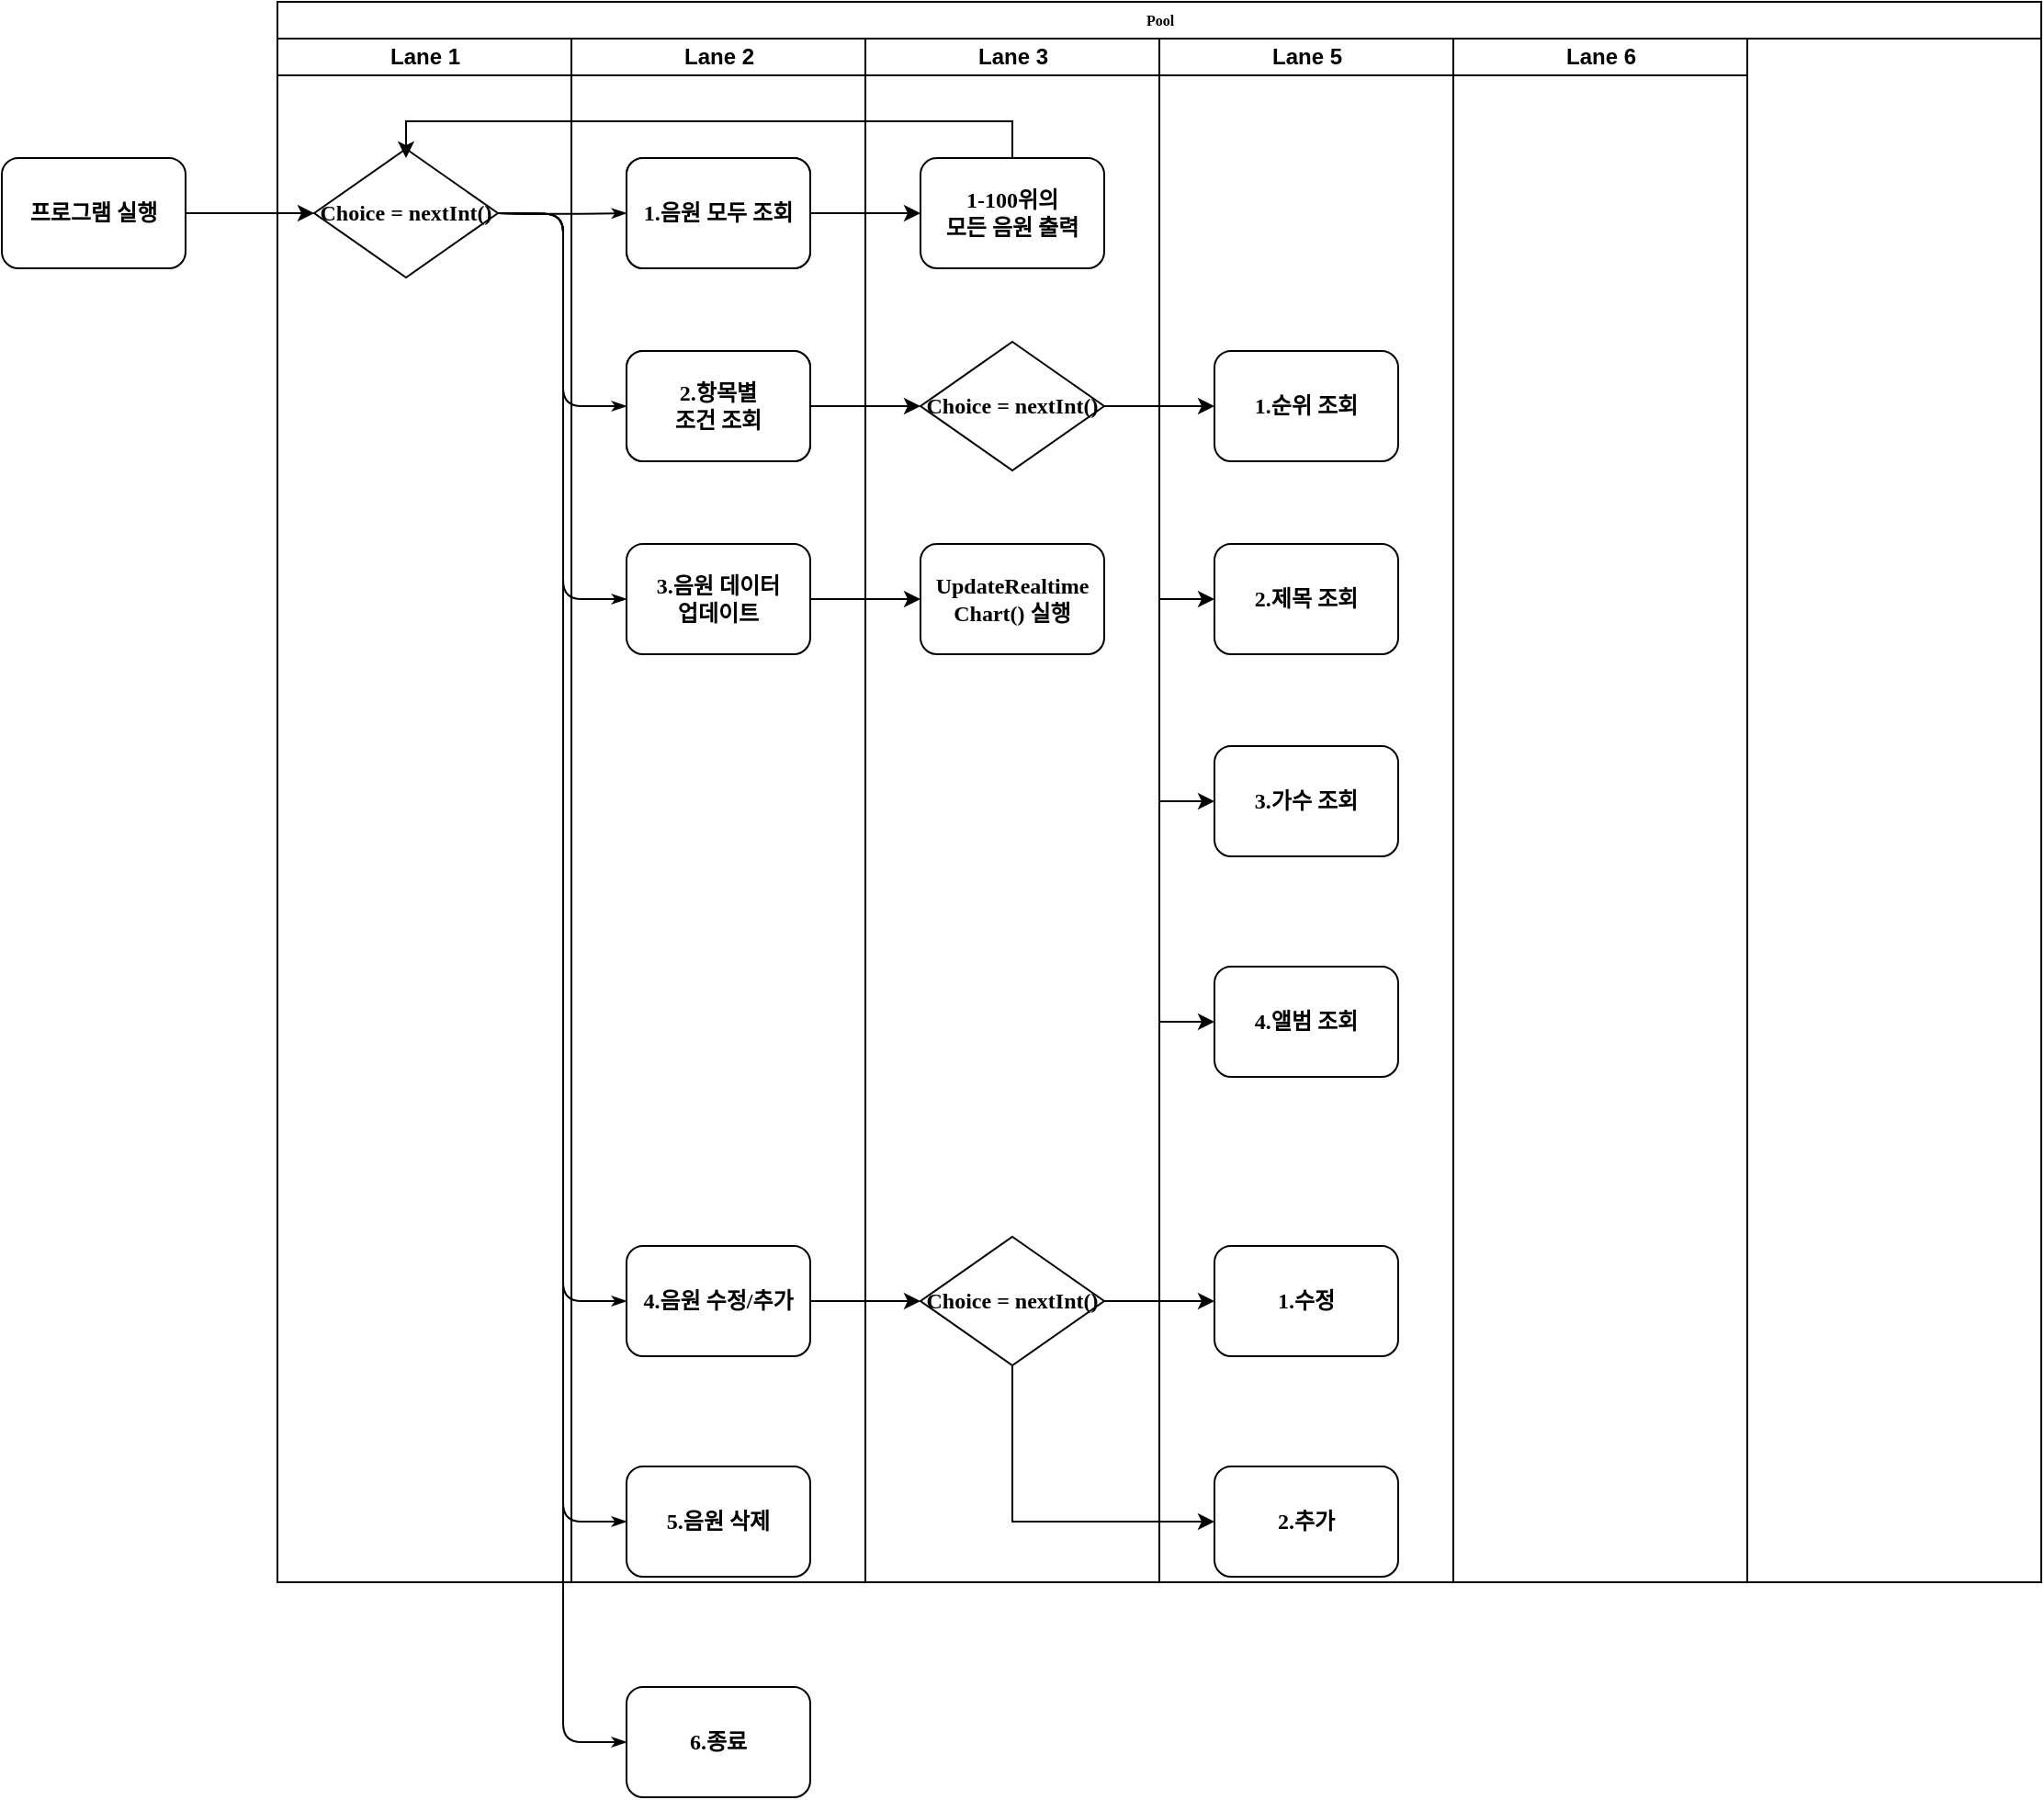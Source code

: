 <mxfile version="14.9.7" type="github">
  <diagram name="Page-1" id="74e2e168-ea6b-b213-b513-2b3c1d86103e">
    <mxGraphModel dx="2088" dy="579" grid="1" gridSize="10" guides="1" tooltips="1" connect="1" arrows="1" fold="1" page="1" pageScale="1" pageWidth="1100" pageHeight="850" background="none" math="0" shadow="0">
      <root>
        <mxCell id="0" />
        <mxCell id="1" parent="0" />
        <mxCell id="77e6c97f196da883-1" value="Pool" style="swimlane;html=1;childLayout=stackLayout;startSize=20;rounded=0;shadow=0;labelBackgroundColor=none;strokeWidth=1;fontFamily=Verdana;fontSize=8;align=center;" parent="1" vertex="1">
          <mxGeometry x="70" y="40" width="960" height="860" as="geometry" />
        </mxCell>
        <mxCell id="77e6c97f196da883-2" value="Lane 1" style="swimlane;html=1;startSize=20;" parent="77e6c97f196da883-1" vertex="1">
          <mxGeometry y="20" width="160" height="840" as="geometry" />
        </mxCell>
        <mxCell id="9NMVDVhpX8mVXEBChKjN-27" value="&lt;span style=&quot;font-size: 12px ; font-weight: 700&quot;&gt;Choice = nextInt()&lt;/span&gt;" style="rhombus;whiteSpace=wrap;html=1;rounded=0;shadow=0;labelBackgroundColor=none;strokeWidth=1;fontFamily=Verdana;fontSize=8;align=center;" vertex="1" parent="77e6c97f196da883-2">
          <mxGeometry x="20" y="60" width="100" height="70" as="geometry" />
        </mxCell>
        <mxCell id="77e6c97f196da883-26" style="edgeStyle=orthogonalEdgeStyle;rounded=1;html=1;labelBackgroundColor=none;startArrow=none;startFill=0;startSize=5;endArrow=classicThin;endFill=1;endSize=5;jettySize=auto;orthogonalLoop=1;strokeWidth=1;fontFamily=Verdana;fontSize=8;entryX=0;entryY=0.5;entryDx=0;entryDy=0;" parent="77e6c97f196da883-1" target="9NMVDVhpX8mVXEBChKjN-1" edge="1">
          <mxGeometry relative="1" as="geometry">
            <mxPoint x="120" y="115" as="sourcePoint" />
          </mxGeometry>
        </mxCell>
        <mxCell id="77e6c97f196da883-3" value="Lane 2" style="swimlane;html=1;startSize=20;" parent="77e6c97f196da883-1" vertex="1">
          <mxGeometry x="160" y="20" width="160" height="840" as="geometry" />
        </mxCell>
        <mxCell id="77e6c97f196da883-11" value="&lt;span style=&quot;font-size: 12px;&quot;&gt;1.음원 모두 조회&lt;/span&gt;" style="rounded=1;whiteSpace=wrap;html=1;shadow=0;labelBackgroundColor=none;strokeWidth=1;fontFamily=Verdana;fontSize=12;align=center;fontStyle=1" parent="77e6c97f196da883-3" vertex="1">
          <mxGeometry x="30" y="65" width="100" height="60" as="geometry" />
        </mxCell>
        <mxCell id="9NMVDVhpX8mVXEBChKjN-1" value="&lt;span style=&quot;font-size: 12px&quot;&gt;2.항목별 &lt;br&gt;조건 조회&lt;/span&gt;" style="rounded=1;whiteSpace=wrap;html=1;shadow=0;labelBackgroundColor=none;strokeWidth=1;fontFamily=Verdana;fontSize=12;align=center;fontStyle=1" vertex="1" parent="77e6c97f196da883-3">
          <mxGeometry x="30" y="170" width="100" height="60" as="geometry" />
        </mxCell>
        <mxCell id="9NMVDVhpX8mVXEBChKjN-2" value="&lt;span style=&quot;font-size: 12px&quot;&gt;3.음원 데이터 &lt;br&gt;업데이트&lt;/span&gt;" style="rounded=1;whiteSpace=wrap;html=1;shadow=0;labelBackgroundColor=none;strokeWidth=1;fontFamily=Verdana;fontSize=12;align=center;fontStyle=1" vertex="1" parent="77e6c97f196da883-3">
          <mxGeometry x="30" y="275" width="100" height="60" as="geometry" />
        </mxCell>
        <mxCell id="9NMVDVhpX8mVXEBChKjN-32" value="&lt;span style=&quot;font-size: 12px;&quot;&gt;1.음원 모두 조회&lt;/span&gt;" style="rounded=1;whiteSpace=wrap;html=1;shadow=0;labelBackgroundColor=none;strokeWidth=1;fontFamily=Verdana;fontSize=12;align=center;fontStyle=1" vertex="1" parent="77e6c97f196da883-3">
          <mxGeometry x="30" y="65" width="100" height="60" as="geometry" />
        </mxCell>
        <mxCell id="9NMVDVhpX8mVXEBChKjN-33" value="&lt;span style=&quot;font-size: 12px&quot;&gt;2.항목별 &lt;br&gt;조건 조회&lt;/span&gt;" style="rounded=1;whiteSpace=wrap;html=1;shadow=0;labelBackgroundColor=none;strokeWidth=1;fontFamily=Verdana;fontSize=12;align=center;fontStyle=1" vertex="1" parent="77e6c97f196da883-3">
          <mxGeometry x="30" y="170" width="100" height="60" as="geometry" />
        </mxCell>
        <mxCell id="77e6c97f196da883-4" value="Lane 3" style="swimlane;html=1;startSize=20;" parent="77e6c97f196da883-1" vertex="1">
          <mxGeometry x="320" y="20" width="160" height="840" as="geometry" />
        </mxCell>
        <mxCell id="9NMVDVhpX8mVXEBChKjN-22" value="1-100위의&lt;br&gt;모든 음원 출력" style="rounded=1;whiteSpace=wrap;html=1;shadow=0;labelBackgroundColor=none;strokeWidth=1;fontFamily=Verdana;fontSize=12;align=center;fontStyle=1" vertex="1" parent="77e6c97f196da883-4">
          <mxGeometry x="30" y="65" width="100" height="60" as="geometry" />
        </mxCell>
        <mxCell id="9NMVDVhpX8mVXEBChKjN-30" value="&lt;span style=&quot;font-size: 12px ; font-weight: 700&quot;&gt;Choice = nextInt()&lt;/span&gt;" style="rhombus;whiteSpace=wrap;html=1;rounded=0;shadow=0;labelBackgroundColor=none;strokeWidth=1;fontFamily=Verdana;fontSize=8;align=center;" vertex="1" parent="77e6c97f196da883-4">
          <mxGeometry x="30" y="165" width="100" height="70" as="geometry" />
        </mxCell>
        <mxCell id="9NMVDVhpX8mVXEBChKjN-53" value="UpdateRealtime&lt;br&gt;Chart() 실행" style="rounded=1;whiteSpace=wrap;html=1;shadow=0;labelBackgroundColor=none;strokeWidth=1;fontFamily=Verdana;fontSize=12;align=center;fontStyle=1" vertex="1" parent="77e6c97f196da883-4">
          <mxGeometry x="30" y="275" width="100" height="60" as="geometry" />
        </mxCell>
        <mxCell id="9NMVDVhpX8mVXEBChKjN-57" value="&lt;span style=&quot;font-size: 12px ; font-weight: 700&quot;&gt;Choice = nextInt()&lt;/span&gt;" style="rhombus;whiteSpace=wrap;html=1;rounded=0;shadow=0;labelBackgroundColor=none;strokeWidth=1;fontFamily=Verdana;fontSize=8;align=center;" vertex="1" parent="77e6c97f196da883-4">
          <mxGeometry x="30" y="652" width="100" height="70" as="geometry" />
        </mxCell>
        <mxCell id="77e6c97f196da883-6" value="Lane 5" style="swimlane;html=1;startSize=20;" parent="77e6c97f196da883-1" vertex="1">
          <mxGeometry x="480" y="20" width="160" height="840" as="geometry" />
        </mxCell>
        <mxCell id="9NMVDVhpX8mVXEBChKjN-43" value="4.앨범 조회" style="rounded=1;whiteSpace=wrap;html=1;shadow=0;labelBackgroundColor=none;strokeWidth=1;fontFamily=Verdana;fontSize=12;align=center;fontStyle=1" vertex="1" parent="77e6c97f196da883-6">
          <mxGeometry x="30" y="505" width="100" height="60" as="geometry" />
        </mxCell>
        <mxCell id="9NMVDVhpX8mVXEBChKjN-44" value="1.순위 조회" style="rounded=1;whiteSpace=wrap;html=1;shadow=0;labelBackgroundColor=none;strokeWidth=1;fontFamily=Verdana;fontSize=12;align=center;fontStyle=1" vertex="1" parent="77e6c97f196da883-6">
          <mxGeometry x="30" y="170" width="100" height="60" as="geometry" />
        </mxCell>
        <mxCell id="9NMVDVhpX8mVXEBChKjN-45" value="2.제목 조회" style="rounded=1;whiteSpace=wrap;html=1;shadow=0;labelBackgroundColor=none;strokeWidth=1;fontFamily=Verdana;fontSize=12;align=center;fontStyle=1" vertex="1" parent="77e6c97f196da883-6">
          <mxGeometry x="30" y="275" width="100" height="60" as="geometry" />
        </mxCell>
        <mxCell id="9NMVDVhpX8mVXEBChKjN-46" value="3.가수 조회" style="rounded=1;whiteSpace=wrap;html=1;shadow=0;labelBackgroundColor=none;strokeWidth=1;fontFamily=Verdana;fontSize=12;align=center;fontStyle=1" vertex="1" parent="77e6c97f196da883-6">
          <mxGeometry x="30" y="385" width="100" height="60" as="geometry" />
        </mxCell>
        <mxCell id="9NMVDVhpX8mVXEBChKjN-55" value="1.수정" style="rounded=1;whiteSpace=wrap;html=1;shadow=0;labelBackgroundColor=none;strokeWidth=1;fontFamily=Verdana;fontSize=12;align=center;fontStyle=1" vertex="1" parent="77e6c97f196da883-6">
          <mxGeometry x="30" y="657" width="100" height="60" as="geometry" />
        </mxCell>
        <mxCell id="9NMVDVhpX8mVXEBChKjN-56" value="2.추가" style="rounded=1;whiteSpace=wrap;html=1;shadow=0;labelBackgroundColor=none;strokeWidth=1;fontFamily=Verdana;fontSize=12;align=center;fontStyle=1" vertex="1" parent="77e6c97f196da883-6">
          <mxGeometry x="30" y="777" width="100" height="60" as="geometry" />
        </mxCell>
        <mxCell id="77e6c97f196da883-7" value="Lane 6" style="swimlane;html=1;startSize=20;" parent="77e6c97f196da883-1" vertex="1">
          <mxGeometry x="640" y="20" width="160" height="840" as="geometry" />
        </mxCell>
        <mxCell id="9NMVDVhpX8mVXEBChKjN-16" style="edgeStyle=orthogonalEdgeStyle;rounded=1;html=1;labelBackgroundColor=none;startArrow=none;startFill=0;startSize=5;endArrow=classicThin;endFill=1;endSize=5;jettySize=auto;orthogonalLoop=1;strokeWidth=1;fontFamily=Verdana;fontSize=8;entryX=0;entryY=0.5;entryDx=0;entryDy=0;exitX=1;exitY=0.5;exitDx=0;exitDy=0;" edge="1" parent="77e6c97f196da883-1" target="77e6c97f196da883-11">
          <mxGeometry relative="1" as="geometry">
            <mxPoint x="120" y="115" as="sourcePoint" />
            <mxPoint x="200" y="230" as="targetPoint" />
          </mxGeometry>
        </mxCell>
        <mxCell id="9NMVDVhpX8mVXEBChKjN-17" style="edgeStyle=orthogonalEdgeStyle;rounded=1;html=1;labelBackgroundColor=none;startArrow=none;startFill=0;startSize=5;endArrow=classicThin;endFill=1;endSize=5;jettySize=auto;orthogonalLoop=1;strokeWidth=1;fontFamily=Verdana;fontSize=8;entryX=0;entryY=0.5;entryDx=0;entryDy=0;exitX=1;exitY=0.5;exitDx=0;exitDy=0;" edge="1" parent="77e6c97f196da883-1" target="9NMVDVhpX8mVXEBChKjN-2">
          <mxGeometry relative="1" as="geometry">
            <mxPoint x="120" y="115" as="sourcePoint" />
            <mxPoint x="210" y="240" as="targetPoint" />
          </mxGeometry>
        </mxCell>
        <mxCell id="9NMVDVhpX8mVXEBChKjN-18" style="edgeStyle=orthogonalEdgeStyle;rounded=1;html=1;labelBackgroundColor=none;startArrow=none;startFill=0;startSize=5;endArrow=classicThin;endFill=1;endSize=5;jettySize=auto;orthogonalLoop=1;strokeWidth=1;fontFamily=Verdana;fontSize=8;entryX=0;entryY=0.5;entryDx=0;entryDy=0;exitX=1;exitY=0.5;exitDx=0;exitDy=0;" edge="1" parent="77e6c97f196da883-1" target="9NMVDVhpX8mVXEBChKjN-3">
          <mxGeometry relative="1" as="geometry">
            <mxPoint x="120" y="115" as="sourcePoint" />
            <mxPoint x="220" y="250" as="targetPoint" />
          </mxGeometry>
        </mxCell>
        <mxCell id="9NMVDVhpX8mVXEBChKjN-19" style="edgeStyle=orthogonalEdgeStyle;rounded=1;html=1;labelBackgroundColor=none;startArrow=none;startFill=0;startSize=5;endArrow=classicThin;endFill=1;endSize=5;jettySize=auto;orthogonalLoop=1;strokeWidth=1;fontFamily=Verdana;fontSize=8;entryX=0;entryY=0.5;entryDx=0;entryDy=0;exitX=1;exitY=0.5;exitDx=0;exitDy=0;" edge="1" parent="77e6c97f196da883-1" target="9NMVDVhpX8mVXEBChKjN-4">
          <mxGeometry relative="1" as="geometry">
            <mxPoint x="120" y="115" as="sourcePoint" />
            <mxPoint x="230" y="260" as="targetPoint" />
          </mxGeometry>
        </mxCell>
        <mxCell id="9NMVDVhpX8mVXEBChKjN-20" style="edgeStyle=orthogonalEdgeStyle;rounded=1;html=1;labelBackgroundColor=none;startArrow=none;startFill=0;startSize=5;endArrow=classicThin;endFill=1;endSize=5;jettySize=auto;orthogonalLoop=1;strokeWidth=1;fontFamily=Verdana;fontSize=8;entryX=0;entryY=0.5;entryDx=0;entryDy=0;exitX=1;exitY=0.5;exitDx=0;exitDy=0;" edge="1" parent="77e6c97f196da883-1" target="9NMVDVhpX8mVXEBChKjN-5">
          <mxGeometry relative="1" as="geometry">
            <mxPoint x="120" y="115" as="sourcePoint" />
            <mxPoint x="240" y="270" as="targetPoint" />
          </mxGeometry>
        </mxCell>
        <mxCell id="9NMVDVhpX8mVXEBChKjN-23" style="edgeStyle=orthogonalEdgeStyle;rounded=0;orthogonalLoop=1;jettySize=auto;html=1;exitX=1;exitY=0.5;exitDx=0;exitDy=0;entryX=0;entryY=0.5;entryDx=0;entryDy=0;fontSize=12;" edge="1" parent="77e6c97f196da883-1" source="77e6c97f196da883-11" target="9NMVDVhpX8mVXEBChKjN-22">
          <mxGeometry relative="1" as="geometry" />
        </mxCell>
        <mxCell id="9NMVDVhpX8mVXEBChKjN-24" style="edgeStyle=orthogonalEdgeStyle;rounded=0;orthogonalLoop=1;jettySize=auto;html=1;entryX=0.5;entryY=0;entryDx=0;entryDy=0;fontSize=12;" edge="1" parent="77e6c97f196da883-1" source="9NMVDVhpX8mVXEBChKjN-22">
          <mxGeometry relative="1" as="geometry">
            <mxPoint x="70" y="85" as="targetPoint" />
            <Array as="points">
              <mxPoint x="400" y="65" />
              <mxPoint x="70" y="65" />
            </Array>
          </mxGeometry>
        </mxCell>
        <mxCell id="9NMVDVhpX8mVXEBChKjN-31" style="edgeStyle=orthogonalEdgeStyle;rounded=0;orthogonalLoop=1;jettySize=auto;html=1;exitX=1;exitY=0.5;exitDx=0;exitDy=0;entryX=0;entryY=0.5;entryDx=0;entryDy=0;fontSize=12;" edge="1" parent="77e6c97f196da883-1" source="9NMVDVhpX8mVXEBChKjN-1" target="9NMVDVhpX8mVXEBChKjN-30">
          <mxGeometry relative="1" as="geometry" />
        </mxCell>
        <mxCell id="9NMVDVhpX8mVXEBChKjN-47" style="edgeStyle=orthogonalEdgeStyle;rounded=0;orthogonalLoop=1;jettySize=auto;html=1;exitX=1;exitY=0.5;exitDx=0;exitDy=0;entryX=0;entryY=0.5;entryDx=0;entryDy=0;fontSize=12;" edge="1" parent="77e6c97f196da883-1" source="9NMVDVhpX8mVXEBChKjN-30" target="9NMVDVhpX8mVXEBChKjN-44">
          <mxGeometry relative="1" as="geometry" />
        </mxCell>
        <mxCell id="9NMVDVhpX8mVXEBChKjN-48" style="edgeStyle=orthogonalEdgeStyle;rounded=0;orthogonalLoop=1;jettySize=auto;html=1;exitX=1;exitY=0.5;exitDx=0;exitDy=0;entryX=0;entryY=0.5;entryDx=0;entryDy=0;fontSize=12;" edge="1" parent="77e6c97f196da883-1" source="9NMVDVhpX8mVXEBChKjN-30" target="9NMVDVhpX8mVXEBChKjN-45">
          <mxGeometry relative="1" as="geometry" />
        </mxCell>
        <mxCell id="9NMVDVhpX8mVXEBChKjN-51" style="edgeStyle=orthogonalEdgeStyle;rounded=0;orthogonalLoop=1;jettySize=auto;html=1;exitX=1;exitY=0.5;exitDx=0;exitDy=0;entryX=0;entryY=0.5;entryDx=0;entryDy=0;fontSize=12;" edge="1" parent="77e6c97f196da883-1" source="9NMVDVhpX8mVXEBChKjN-30" target="9NMVDVhpX8mVXEBChKjN-46">
          <mxGeometry relative="1" as="geometry" />
        </mxCell>
        <mxCell id="9NMVDVhpX8mVXEBChKjN-52" style="edgeStyle=orthogonalEdgeStyle;rounded=0;orthogonalLoop=1;jettySize=auto;html=1;exitX=1;exitY=0.5;exitDx=0;exitDy=0;entryX=0;entryY=0.5;entryDx=0;entryDy=0;fontSize=12;" edge="1" parent="77e6c97f196da883-1" source="9NMVDVhpX8mVXEBChKjN-30" target="9NMVDVhpX8mVXEBChKjN-43">
          <mxGeometry relative="1" as="geometry" />
        </mxCell>
        <mxCell id="9NMVDVhpX8mVXEBChKjN-54" style="edgeStyle=orthogonalEdgeStyle;rounded=0;orthogonalLoop=1;jettySize=auto;html=1;exitX=1;exitY=0.5;exitDx=0;exitDy=0;entryX=0;entryY=0.5;entryDx=0;entryDy=0;fontSize=12;" edge="1" parent="77e6c97f196da883-1" source="9NMVDVhpX8mVXEBChKjN-2" target="9NMVDVhpX8mVXEBChKjN-53">
          <mxGeometry relative="1" as="geometry" />
        </mxCell>
        <mxCell id="9NMVDVhpX8mVXEBChKjN-59" style="edgeStyle=orthogonalEdgeStyle;rounded=0;orthogonalLoop=1;jettySize=auto;html=1;entryX=0;entryY=0.5;entryDx=0;entryDy=0;fontSize=12;" edge="1" parent="77e6c97f196da883-1" source="9NMVDVhpX8mVXEBChKjN-57" target="9NMVDVhpX8mVXEBChKjN-55">
          <mxGeometry relative="1" as="geometry" />
        </mxCell>
        <mxCell id="9NMVDVhpX8mVXEBChKjN-60" style="edgeStyle=orthogonalEdgeStyle;rounded=0;orthogonalLoop=1;jettySize=auto;html=1;exitX=0.5;exitY=1;exitDx=0;exitDy=0;entryX=0;entryY=0.5;entryDx=0;entryDy=0;fontSize=12;" edge="1" parent="77e6c97f196da883-1" source="9NMVDVhpX8mVXEBChKjN-57" target="9NMVDVhpX8mVXEBChKjN-56">
          <mxGeometry relative="1" as="geometry" />
        </mxCell>
        <mxCell id="9NMVDVhpX8mVXEBChKjN-29" style="edgeStyle=orthogonalEdgeStyle;rounded=0;orthogonalLoop=1;jettySize=auto;html=1;entryX=0;entryY=0.5;entryDx=0;entryDy=0;fontSize=12;" edge="1" parent="1" source="9NMVDVhpX8mVXEBChKjN-25" target="9NMVDVhpX8mVXEBChKjN-27">
          <mxGeometry relative="1" as="geometry" />
        </mxCell>
        <mxCell id="9NMVDVhpX8mVXEBChKjN-25" value="프로그램 실행" style="rounded=1;whiteSpace=wrap;html=1;shadow=0;labelBackgroundColor=none;strokeWidth=1;fontFamily=Verdana;fontSize=12;align=center;fontStyle=1" vertex="1" parent="1">
          <mxGeometry x="-80" y="125" width="100" height="60" as="geometry" />
        </mxCell>
        <mxCell id="9NMVDVhpX8mVXEBChKjN-28" style="edgeStyle=orthogonalEdgeStyle;rounded=0;orthogonalLoop=1;jettySize=auto;html=1;exitX=0.5;exitY=0;exitDx=0;exitDy=0;fontSize=12;" edge="1" parent="1" source="9NMVDVhpX8mVXEBChKjN-27">
          <mxGeometry relative="1" as="geometry">
            <mxPoint x="140" y="120" as="targetPoint" />
          </mxGeometry>
        </mxCell>
        <mxCell id="9NMVDVhpX8mVXEBChKjN-58" style="edgeStyle=orthogonalEdgeStyle;rounded=0;orthogonalLoop=1;jettySize=auto;html=1;exitX=1;exitY=0.5;exitDx=0;exitDy=0;entryX=0;entryY=0.5;entryDx=0;entryDy=0;fontSize=12;" edge="1" parent="1" source="9NMVDVhpX8mVXEBChKjN-3" target="9NMVDVhpX8mVXEBChKjN-57">
          <mxGeometry relative="1" as="geometry" />
        </mxCell>
        <mxCell id="9NMVDVhpX8mVXEBChKjN-3" value="4.음원 수정/추가" style="rounded=1;whiteSpace=wrap;html=1;shadow=0;labelBackgroundColor=none;strokeWidth=1;fontFamily=Verdana;fontSize=12;align=center;fontStyle=1" vertex="1" parent="1">
          <mxGeometry x="260" y="717" width="100" height="60" as="geometry" />
        </mxCell>
        <mxCell id="9NMVDVhpX8mVXEBChKjN-4" value="5.음원 삭제" style="rounded=1;whiteSpace=wrap;html=1;shadow=0;labelBackgroundColor=none;strokeWidth=1;fontFamily=Verdana;fontSize=12;align=center;fontStyle=1" vertex="1" parent="1">
          <mxGeometry x="260" y="837" width="100" height="60" as="geometry" />
        </mxCell>
        <mxCell id="9NMVDVhpX8mVXEBChKjN-5" value="6.종료" style="rounded=1;whiteSpace=wrap;html=1;shadow=0;labelBackgroundColor=none;strokeWidth=1;fontFamily=Verdana;fontSize=12;align=center;fontStyle=1" vertex="1" parent="1">
          <mxGeometry x="260" y="957" width="100" height="60" as="geometry" />
        </mxCell>
      </root>
    </mxGraphModel>
  </diagram>
</mxfile>
